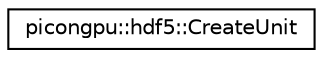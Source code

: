 digraph "Graphical Class Hierarchy"
{
 // LATEX_PDF_SIZE
  edge [fontname="Helvetica",fontsize="10",labelfontname="Helvetica",labelfontsize="10"];
  node [fontname="Helvetica",fontsize="10",shape=record];
  rankdir="LR";
  Node0 [label="picongpu::hdf5::CreateUnit",height=0.2,width=0.4,color="black", fillcolor="white", style="filled",URL="$classpicongpu_1_1hdf5_1_1_create_unit.html",tooltip="Helper class to create a unit vector of type float_64."];
}
